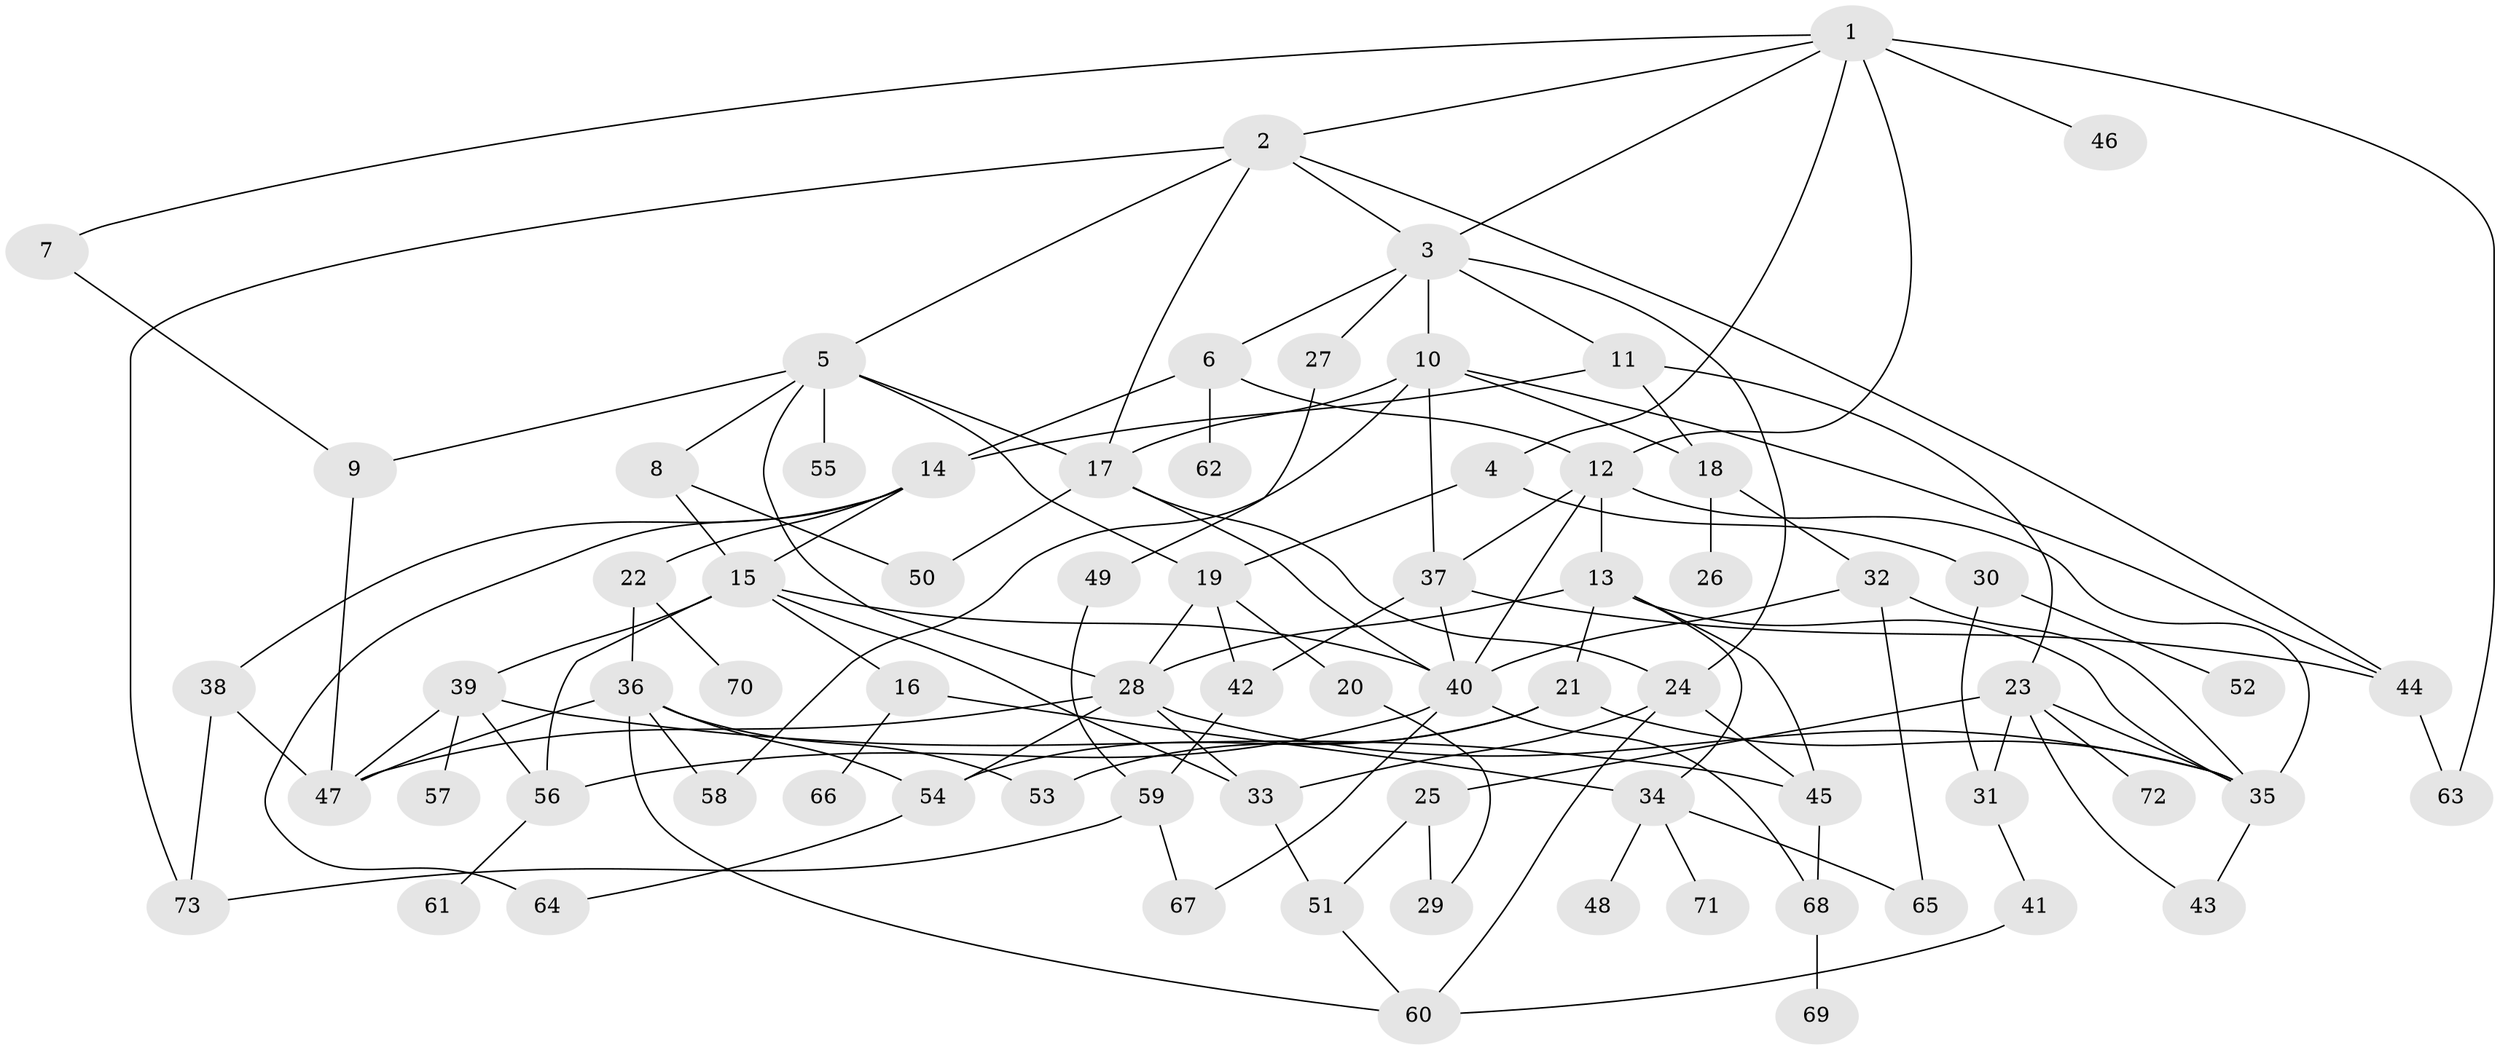 // original degree distribution, {8: 0.0136986301369863, 5: 0.06164383561643835, 3: 0.2534246575342466, 6: 0.04794520547945205, 2: 0.2191780821917808, 4: 0.13013698630136986, 1: 0.2602739726027397, 9: 0.00684931506849315, 7: 0.00684931506849315}
// Generated by graph-tools (version 1.1) at 2025/34/03/09/25 02:34:23]
// undirected, 73 vertices, 128 edges
graph export_dot {
graph [start="1"]
  node [color=gray90,style=filled];
  1;
  2;
  3;
  4;
  5;
  6;
  7;
  8;
  9;
  10;
  11;
  12;
  13;
  14;
  15;
  16;
  17;
  18;
  19;
  20;
  21;
  22;
  23;
  24;
  25;
  26;
  27;
  28;
  29;
  30;
  31;
  32;
  33;
  34;
  35;
  36;
  37;
  38;
  39;
  40;
  41;
  42;
  43;
  44;
  45;
  46;
  47;
  48;
  49;
  50;
  51;
  52;
  53;
  54;
  55;
  56;
  57;
  58;
  59;
  60;
  61;
  62;
  63;
  64;
  65;
  66;
  67;
  68;
  69;
  70;
  71;
  72;
  73;
  1 -- 2 [weight=1.0];
  1 -- 3 [weight=1.0];
  1 -- 4 [weight=1.0];
  1 -- 7 [weight=1.0];
  1 -- 12 [weight=1.0];
  1 -- 46 [weight=1.0];
  1 -- 63 [weight=1.0];
  2 -- 3 [weight=1.0];
  2 -- 5 [weight=1.0];
  2 -- 17 [weight=1.0];
  2 -- 44 [weight=1.0];
  2 -- 73 [weight=1.0];
  3 -- 6 [weight=1.0];
  3 -- 10 [weight=1.0];
  3 -- 11 [weight=1.0];
  3 -- 24 [weight=1.0];
  3 -- 27 [weight=1.0];
  4 -- 19 [weight=1.0];
  4 -- 30 [weight=1.0];
  5 -- 8 [weight=1.0];
  5 -- 9 [weight=1.0];
  5 -- 17 [weight=2.0];
  5 -- 19 [weight=1.0];
  5 -- 28 [weight=1.0];
  5 -- 55 [weight=2.0];
  6 -- 12 [weight=1.0];
  6 -- 14 [weight=1.0];
  6 -- 62 [weight=1.0];
  7 -- 9 [weight=1.0];
  8 -- 15 [weight=1.0];
  8 -- 50 [weight=1.0];
  9 -- 47 [weight=1.0];
  10 -- 17 [weight=1.0];
  10 -- 18 [weight=1.0];
  10 -- 37 [weight=1.0];
  10 -- 44 [weight=1.0];
  10 -- 58 [weight=1.0];
  11 -- 14 [weight=1.0];
  11 -- 18 [weight=1.0];
  11 -- 23 [weight=1.0];
  12 -- 13 [weight=1.0];
  12 -- 35 [weight=1.0];
  12 -- 37 [weight=1.0];
  12 -- 40 [weight=1.0];
  13 -- 21 [weight=1.0];
  13 -- 28 [weight=2.0];
  13 -- 34 [weight=1.0];
  13 -- 35 [weight=1.0];
  13 -- 45 [weight=1.0];
  14 -- 15 [weight=2.0];
  14 -- 22 [weight=1.0];
  14 -- 38 [weight=1.0];
  14 -- 64 [weight=1.0];
  15 -- 16 [weight=1.0];
  15 -- 33 [weight=1.0];
  15 -- 39 [weight=1.0];
  15 -- 40 [weight=1.0];
  15 -- 56 [weight=1.0];
  16 -- 34 [weight=1.0];
  16 -- 66 [weight=1.0];
  17 -- 24 [weight=1.0];
  17 -- 40 [weight=1.0];
  17 -- 50 [weight=1.0];
  18 -- 26 [weight=1.0];
  18 -- 32 [weight=1.0];
  19 -- 20 [weight=1.0];
  19 -- 28 [weight=1.0];
  19 -- 42 [weight=1.0];
  20 -- 29 [weight=1.0];
  21 -- 35 [weight=1.0];
  21 -- 53 [weight=1.0];
  21 -- 54 [weight=1.0];
  22 -- 36 [weight=1.0];
  22 -- 70 [weight=1.0];
  23 -- 25 [weight=1.0];
  23 -- 31 [weight=1.0];
  23 -- 35 [weight=1.0];
  23 -- 43 [weight=1.0];
  23 -- 72 [weight=2.0];
  24 -- 33 [weight=1.0];
  24 -- 45 [weight=1.0];
  24 -- 60 [weight=1.0];
  25 -- 29 [weight=1.0];
  25 -- 51 [weight=1.0];
  27 -- 49 [weight=1.0];
  28 -- 33 [weight=1.0];
  28 -- 35 [weight=1.0];
  28 -- 47 [weight=1.0];
  28 -- 54 [weight=1.0];
  30 -- 31 [weight=1.0];
  30 -- 52 [weight=1.0];
  31 -- 41 [weight=1.0];
  32 -- 35 [weight=1.0];
  32 -- 40 [weight=1.0];
  32 -- 65 [weight=1.0];
  33 -- 51 [weight=1.0];
  34 -- 48 [weight=1.0];
  34 -- 65 [weight=1.0];
  34 -- 71 [weight=1.0];
  35 -- 43 [weight=1.0];
  36 -- 47 [weight=1.0];
  36 -- 53 [weight=1.0];
  36 -- 54 [weight=1.0];
  36 -- 58 [weight=1.0];
  36 -- 60 [weight=1.0];
  37 -- 40 [weight=1.0];
  37 -- 42 [weight=1.0];
  37 -- 44 [weight=1.0];
  38 -- 47 [weight=1.0];
  38 -- 73 [weight=1.0];
  39 -- 45 [weight=1.0];
  39 -- 47 [weight=1.0];
  39 -- 56 [weight=1.0];
  39 -- 57 [weight=1.0];
  40 -- 56 [weight=1.0];
  40 -- 67 [weight=1.0];
  40 -- 68 [weight=1.0];
  41 -- 60 [weight=1.0];
  42 -- 59 [weight=1.0];
  44 -- 63 [weight=1.0];
  45 -- 68 [weight=1.0];
  49 -- 59 [weight=1.0];
  51 -- 60 [weight=1.0];
  54 -- 64 [weight=1.0];
  56 -- 61 [weight=1.0];
  59 -- 67 [weight=1.0];
  59 -- 73 [weight=1.0];
  68 -- 69 [weight=1.0];
}
